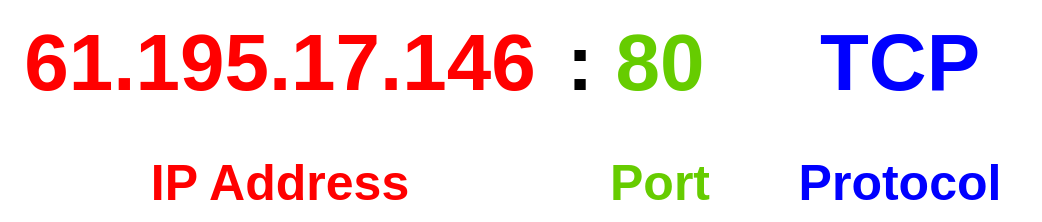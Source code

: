 <mxfile>
    <diagram id="J1bzFhhBGoReOrEbn-OS" name="Page-1">
        <mxGraphModel dx="875" dy="696" grid="1" gridSize="10" guides="1" tooltips="1" connect="1" arrows="1" fold="1" page="1" pageScale="1" pageWidth="850" pageHeight="1100" math="0" shadow="0">
            <root>
                <mxCell id="0"/>
                <mxCell id="1" parent="0"/>
                <mxCell id="7" value="&lt;span style=&quot;font-family: &amp;#34;arial&amp;#34; , sans-serif ; font-style: normal ; letter-spacing: normal ; text-align: left ; text-indent: 0px ; text-transform: none ; word-spacing: 0px ; display: inline ; float: none&quot;&gt;&lt;font style=&quot;font-size: 40px&quot;&gt;&lt;font color=&quot;#ff0000&quot;&gt;61.195.17.146&lt;/font&gt;&lt;/font&gt;&lt;/span&gt;" style="text;html=1;strokeColor=none;fillColor=none;align=center;verticalAlign=middle;whiteSpace=wrap;rounded=0;labelBackgroundColor=none;fontColor=#000000;fontStyle=1" vertex="1" parent="1">
                    <mxGeometry x="40" y="10" width="280" height="60" as="geometry"/>
                </mxCell>
                <mxCell id="9" value="&lt;span style=&quot;font-family: &amp;#34;arial&amp;#34; , sans-serif ; font-style: normal ; letter-spacing: normal ; text-align: left ; text-indent: 0px ; text-transform: none ; word-spacing: 0px ; display: inline ; float: none&quot;&gt;&lt;font&gt;&lt;font color=&quot;#ff0000&quot; style=&quot;font-size: 25px&quot;&gt;IP Address&lt;/font&gt;&lt;/font&gt;&lt;/span&gt;" style="text;html=1;strokeColor=none;fillColor=none;align=center;verticalAlign=middle;whiteSpace=wrap;rounded=0;labelBackgroundColor=none;fontColor=#000000;fontStyle=1" vertex="1" parent="1">
                    <mxGeometry x="40" y="80" width="280" height="40" as="geometry"/>
                </mxCell>
                <mxCell id="10" value="&lt;span style=&quot;font-family: &amp;quot;arial&amp;quot; , sans-serif ; font-style: normal ; letter-spacing: normal ; text-align: left ; text-indent: 0px ; text-transform: none ; word-spacing: 0px ; display: inline ; float: none&quot;&gt;&lt;font&gt;&lt;font style=&quot;font-size: 25px&quot;&gt;Port&lt;/font&gt;&lt;/font&gt;&lt;/span&gt;" style="text;html=1;strokeColor=none;fillColor=none;align=center;verticalAlign=middle;whiteSpace=wrap;rounded=0;labelBackgroundColor=none;fontColor=#66CC00;fontStyle=1" vertex="1" parent="1">
                    <mxGeometry x="320" y="80" width="100" height="40" as="geometry"/>
                </mxCell>
                <mxCell id="11" value="&lt;span style=&quot;font-family: &amp;quot;arial&amp;quot; , sans-serif ; font-style: normal ; letter-spacing: normal ; text-align: left ; text-indent: 0px ; text-transform: none ; word-spacing: 0px ; display: inline ; float: none&quot;&gt;&lt;font&gt;&lt;font style=&quot;font-size: 25px&quot;&gt;Protocol&lt;/font&gt;&lt;/font&gt;&lt;/span&gt;" style="text;html=1;strokeColor=none;fillColor=none;align=center;verticalAlign=middle;whiteSpace=wrap;rounded=0;labelBackgroundColor=none;fontColor=#0000FF;fontStyle=1" vertex="1" parent="1">
                    <mxGeometry x="420" y="80" width="140" height="40" as="geometry"/>
                </mxCell>
                <mxCell id="12" value="&lt;span style=&quot;font-family: &amp;#34;arial&amp;#34; , sans-serif ; font-style: normal ; letter-spacing: normal ; text-align: left ; text-indent: 0px ; text-transform: none ; word-spacing: 0px ; display: inline ; float: none&quot;&gt;&lt;font style=&quot;font-size: 40px&quot;&gt;&lt;font color=&quot;#0000ff&quot;&gt;TCP&lt;/font&gt;&lt;/font&gt;&lt;/span&gt;" style="text;html=1;strokeColor=none;fillColor=none;align=center;verticalAlign=middle;whiteSpace=wrap;rounded=0;labelBackgroundColor=none;fontColor=#000000;fontStyle=1" vertex="1" parent="1">
                    <mxGeometry x="420" y="10" width="140" height="60" as="geometry"/>
                </mxCell>
                <mxCell id="13" value="&lt;span style=&quot;font-family: &amp;#34;arial&amp;#34; , sans-serif ; font-style: normal ; letter-spacing: normal ; text-align: left ; text-indent: 0px ; text-transform: none ; word-spacing: 0px ; display: inline ; float: none&quot;&gt;&lt;font style=&quot;font-size: 40px&quot;&gt;&lt;font color=&quot;#66cc00&quot;&gt;80&lt;/font&gt;&lt;/font&gt;&lt;/span&gt;" style="text;html=1;strokeColor=none;fillColor=none;align=center;verticalAlign=middle;whiteSpace=wrap;rounded=0;labelBackgroundColor=none;fontColor=#000000;fontStyle=1" vertex="1" parent="1">
                    <mxGeometry x="320" y="10" width="100" height="60" as="geometry"/>
                </mxCell>
                <mxCell id="14" value="&lt;span style=&quot;font-family: &amp;#34;arial&amp;#34; , sans-serif ; font-style: normal ; letter-spacing: normal ; text-align: left ; text-indent: 0px ; text-transform: none ; word-spacing: 0px ; display: inline ; float: none&quot;&gt;&lt;font style=&quot;font-size: 40px&quot;&gt;:&lt;/font&gt;&lt;/span&gt;" style="text;html=1;strokeColor=none;fillColor=none;align=center;verticalAlign=middle;whiteSpace=wrap;rounded=0;labelBackgroundColor=none;fontColor=#000000;fontStyle=1" vertex="1" parent="1">
                    <mxGeometry x="310" y="10" width="40" height="60" as="geometry"/>
                </mxCell>
            </root>
        </mxGraphModel>
    </diagram>
</mxfile>